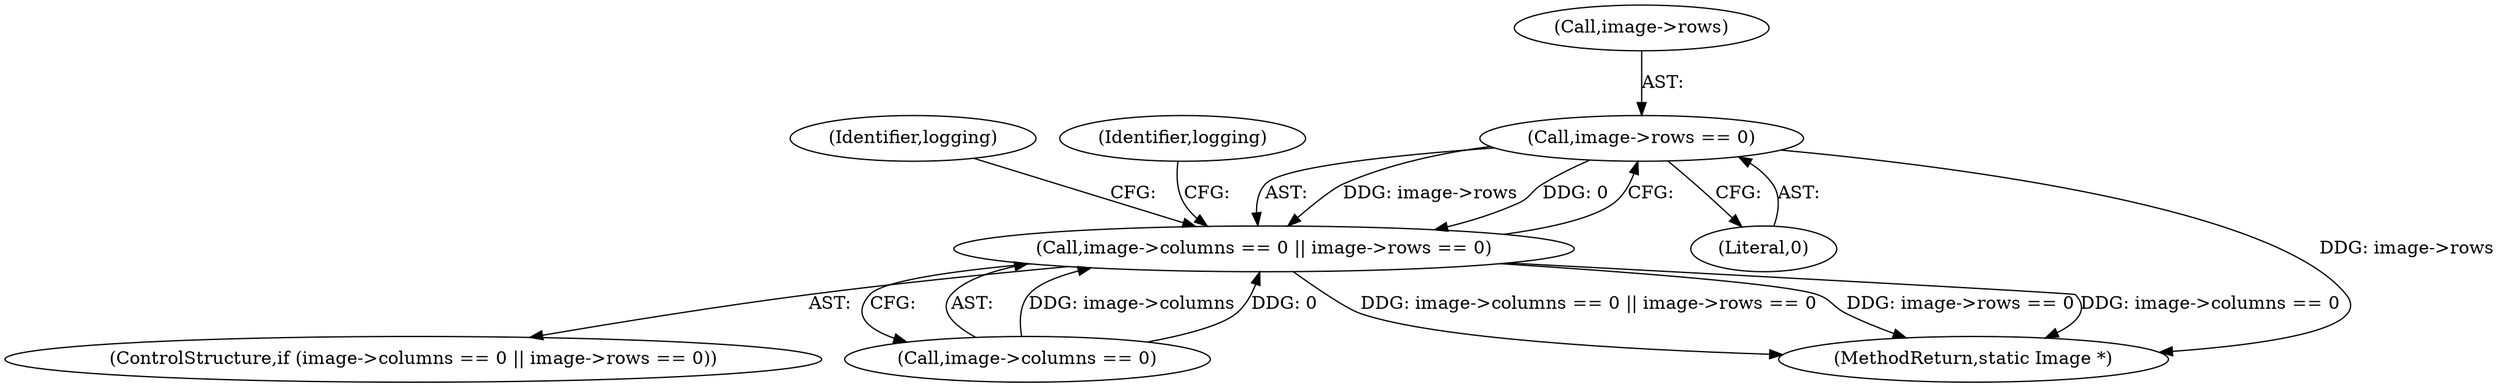 digraph "0_ImageMagick_aa84944b405acebbeefe871d0f64969b9e9f31ac@pointer" {
"1000292" [label="(Call,image->rows == 0)"];
"1000286" [label="(Call,image->columns == 0 || image->rows == 0)"];
"1000296" [label="(Literal,0)"];
"1000313" [label="(Identifier,logging)"];
"1000293" [label="(Call,image->rows)"];
"1000286" [label="(Call,image->columns == 0 || image->rows == 0)"];
"1000287" [label="(Call,image->columns == 0)"];
"1000285" [label="(ControlStructure,if (image->columns == 0 || image->rows == 0))"];
"1000323" [label="(MethodReturn,static Image *)"];
"1000292" [label="(Call,image->rows == 0)"];
"1000300" [label="(Identifier,logging)"];
"1000292" -> "1000286"  [label="AST: "];
"1000292" -> "1000296"  [label="CFG: "];
"1000293" -> "1000292"  [label="AST: "];
"1000296" -> "1000292"  [label="AST: "];
"1000286" -> "1000292"  [label="CFG: "];
"1000292" -> "1000323"  [label="DDG: image->rows"];
"1000292" -> "1000286"  [label="DDG: image->rows"];
"1000292" -> "1000286"  [label="DDG: 0"];
"1000286" -> "1000285"  [label="AST: "];
"1000286" -> "1000287"  [label="CFG: "];
"1000287" -> "1000286"  [label="AST: "];
"1000300" -> "1000286"  [label="CFG: "];
"1000313" -> "1000286"  [label="CFG: "];
"1000286" -> "1000323"  [label="DDG: image->columns == 0 || image->rows == 0"];
"1000286" -> "1000323"  [label="DDG: image->rows == 0"];
"1000286" -> "1000323"  [label="DDG: image->columns == 0"];
"1000287" -> "1000286"  [label="DDG: image->columns"];
"1000287" -> "1000286"  [label="DDG: 0"];
}
